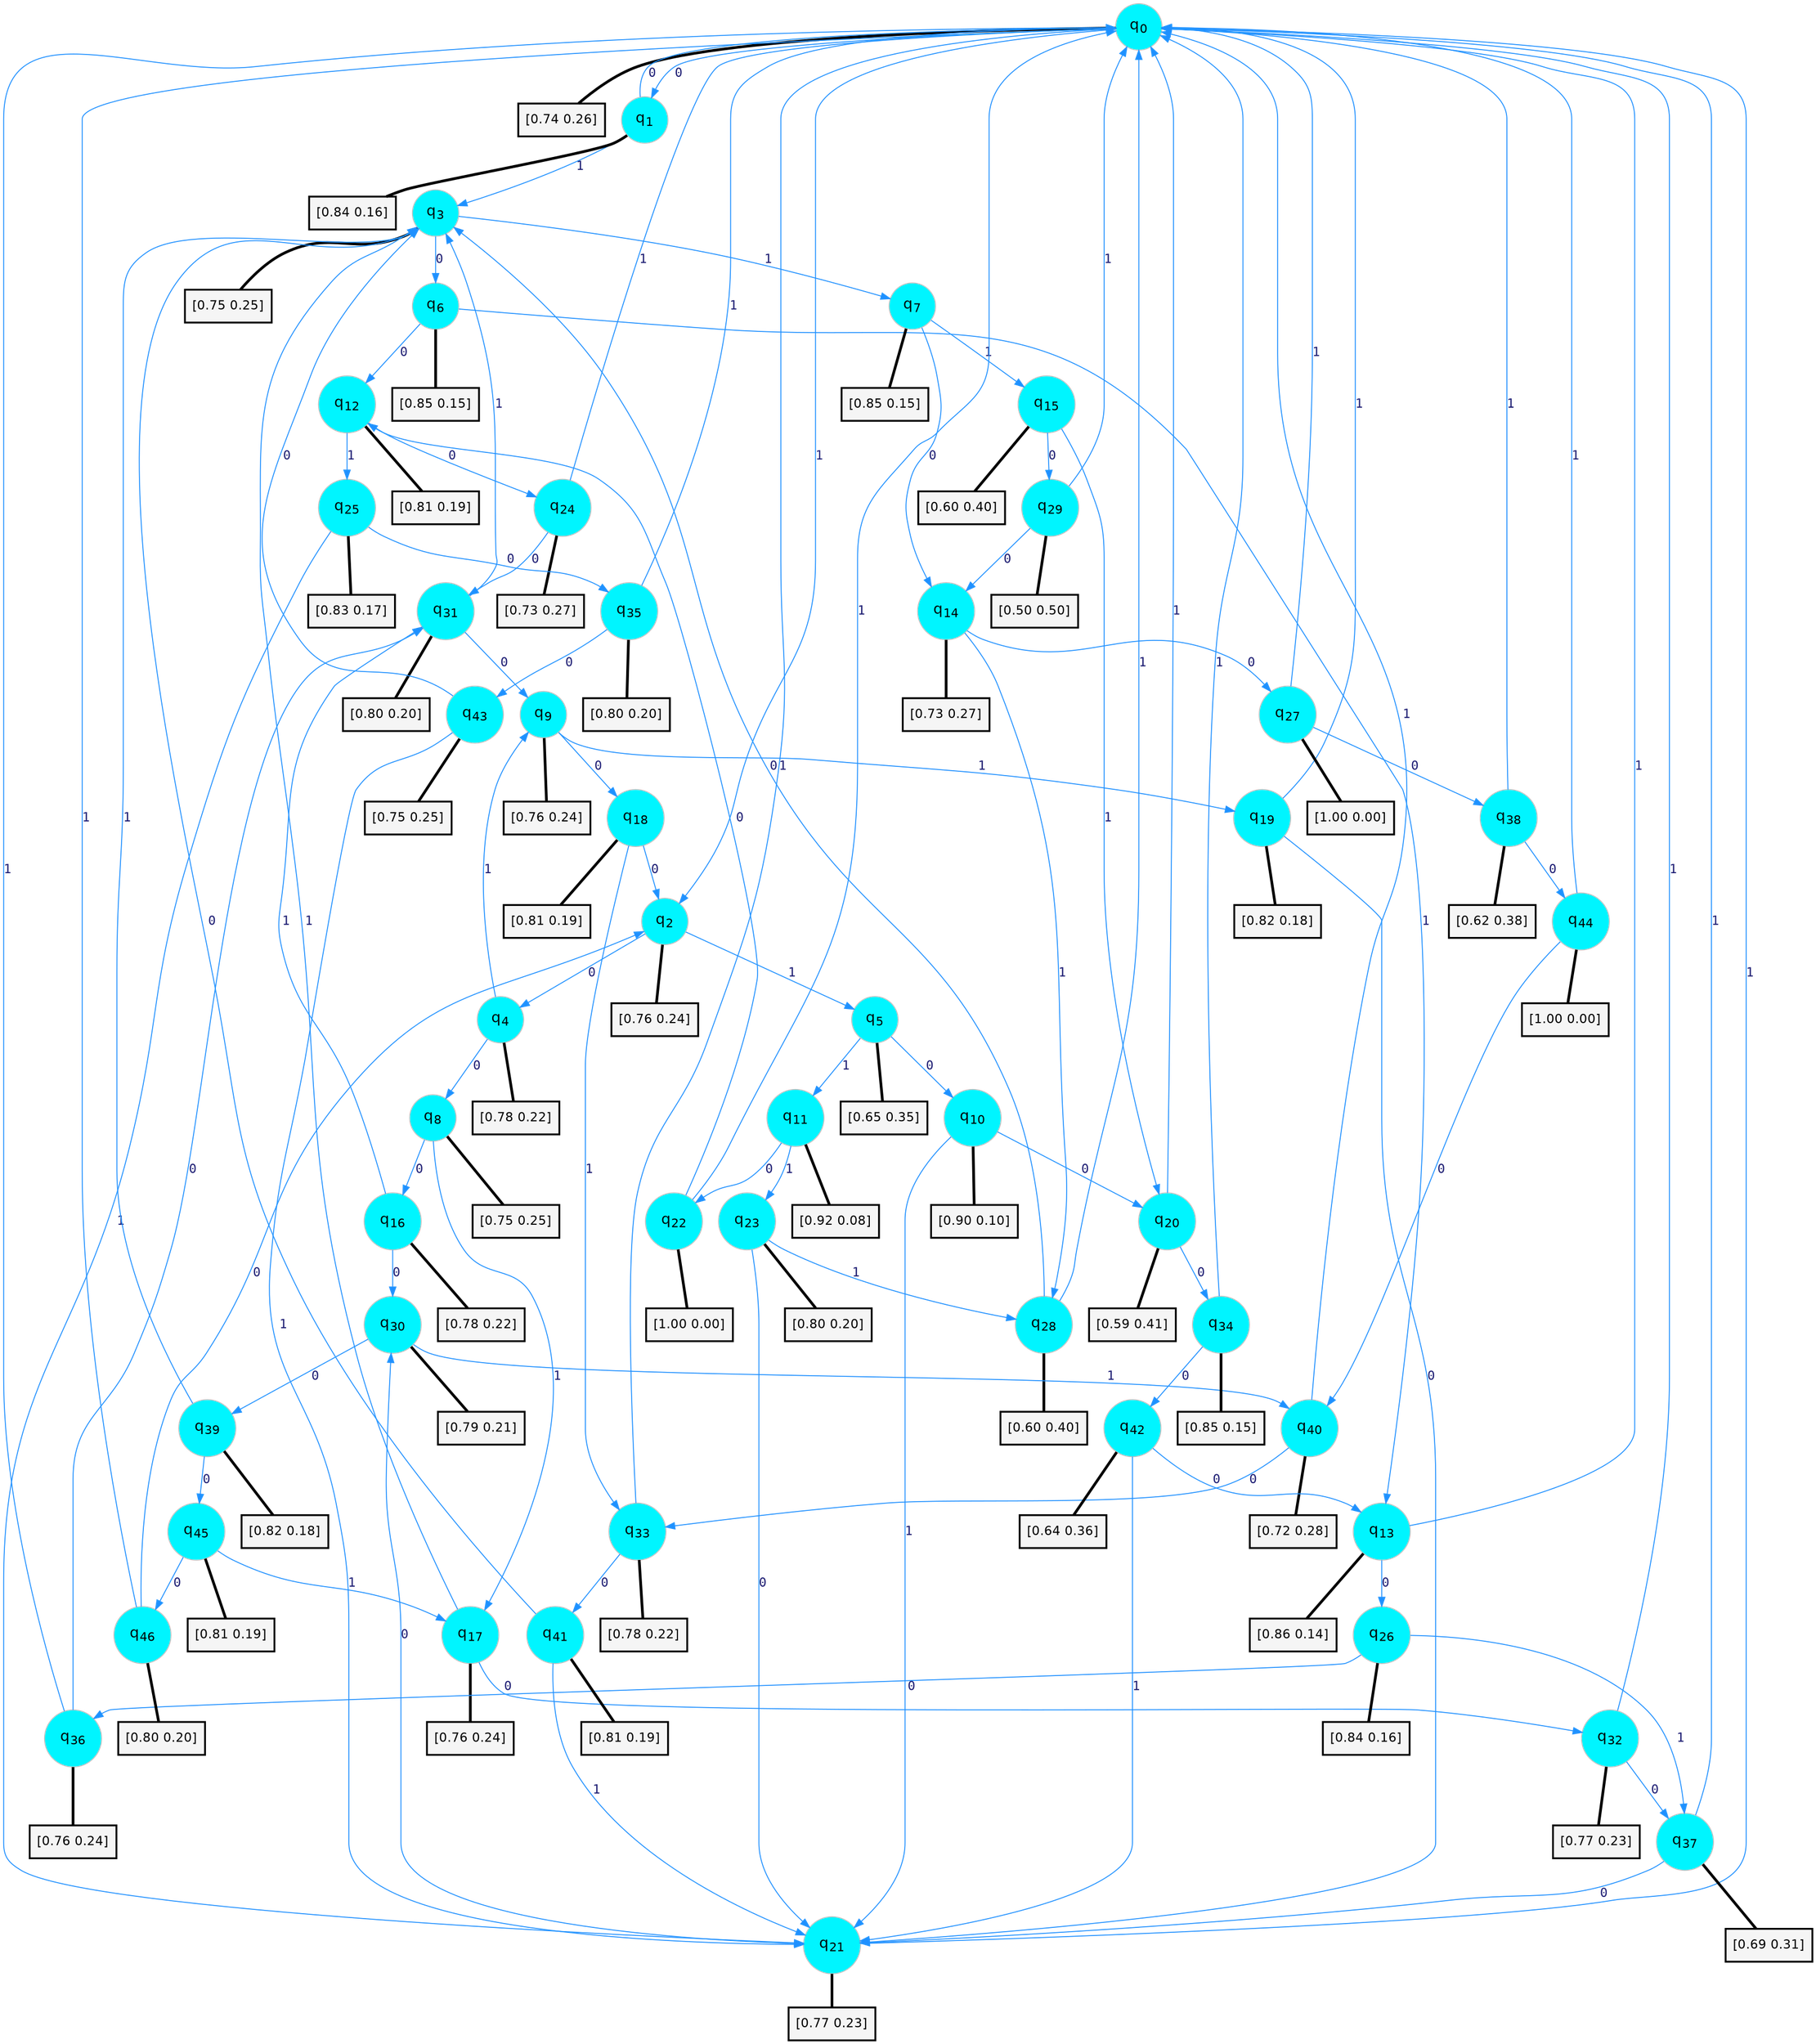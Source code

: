 digraph G {
graph [
bgcolor=transparent, dpi=300, rankdir=TD, size="40,25"];
node [
color=gray, fillcolor=turquoise1, fontcolor=black, fontname=Helvetica, fontsize=16, fontweight=bold, shape=circle, style=filled];
edge [
arrowsize=1, color=dodgerblue1, fontcolor=midnightblue, fontname=courier, fontweight=bold, penwidth=1, style=solid, weight=20];
0[label=<q<SUB>0</SUB>>];
1[label=<q<SUB>1</SUB>>];
2[label=<q<SUB>2</SUB>>];
3[label=<q<SUB>3</SUB>>];
4[label=<q<SUB>4</SUB>>];
5[label=<q<SUB>5</SUB>>];
6[label=<q<SUB>6</SUB>>];
7[label=<q<SUB>7</SUB>>];
8[label=<q<SUB>8</SUB>>];
9[label=<q<SUB>9</SUB>>];
10[label=<q<SUB>10</SUB>>];
11[label=<q<SUB>11</SUB>>];
12[label=<q<SUB>12</SUB>>];
13[label=<q<SUB>13</SUB>>];
14[label=<q<SUB>14</SUB>>];
15[label=<q<SUB>15</SUB>>];
16[label=<q<SUB>16</SUB>>];
17[label=<q<SUB>17</SUB>>];
18[label=<q<SUB>18</SUB>>];
19[label=<q<SUB>19</SUB>>];
20[label=<q<SUB>20</SUB>>];
21[label=<q<SUB>21</SUB>>];
22[label=<q<SUB>22</SUB>>];
23[label=<q<SUB>23</SUB>>];
24[label=<q<SUB>24</SUB>>];
25[label=<q<SUB>25</SUB>>];
26[label=<q<SUB>26</SUB>>];
27[label=<q<SUB>27</SUB>>];
28[label=<q<SUB>28</SUB>>];
29[label=<q<SUB>29</SUB>>];
30[label=<q<SUB>30</SUB>>];
31[label=<q<SUB>31</SUB>>];
32[label=<q<SUB>32</SUB>>];
33[label=<q<SUB>33</SUB>>];
34[label=<q<SUB>34</SUB>>];
35[label=<q<SUB>35</SUB>>];
36[label=<q<SUB>36</SUB>>];
37[label=<q<SUB>37</SUB>>];
38[label=<q<SUB>38</SUB>>];
39[label=<q<SUB>39</SUB>>];
40[label=<q<SUB>40</SUB>>];
41[label=<q<SUB>41</SUB>>];
42[label=<q<SUB>42</SUB>>];
43[label=<q<SUB>43</SUB>>];
44[label=<q<SUB>44</SUB>>];
45[label=<q<SUB>45</SUB>>];
46[label=<q<SUB>46</SUB>>];
47[label="[0.74 0.26]", shape=box,fontcolor=black, fontname=Helvetica, fontsize=14, penwidth=2, fillcolor=whitesmoke,color=black];
48[label="[0.84 0.16]", shape=box,fontcolor=black, fontname=Helvetica, fontsize=14, penwidth=2, fillcolor=whitesmoke,color=black];
49[label="[0.76 0.24]", shape=box,fontcolor=black, fontname=Helvetica, fontsize=14, penwidth=2, fillcolor=whitesmoke,color=black];
50[label="[0.75 0.25]", shape=box,fontcolor=black, fontname=Helvetica, fontsize=14, penwidth=2, fillcolor=whitesmoke,color=black];
51[label="[0.78 0.22]", shape=box,fontcolor=black, fontname=Helvetica, fontsize=14, penwidth=2, fillcolor=whitesmoke,color=black];
52[label="[0.65 0.35]", shape=box,fontcolor=black, fontname=Helvetica, fontsize=14, penwidth=2, fillcolor=whitesmoke,color=black];
53[label="[0.85 0.15]", shape=box,fontcolor=black, fontname=Helvetica, fontsize=14, penwidth=2, fillcolor=whitesmoke,color=black];
54[label="[0.85 0.15]", shape=box,fontcolor=black, fontname=Helvetica, fontsize=14, penwidth=2, fillcolor=whitesmoke,color=black];
55[label="[0.75 0.25]", shape=box,fontcolor=black, fontname=Helvetica, fontsize=14, penwidth=2, fillcolor=whitesmoke,color=black];
56[label="[0.76 0.24]", shape=box,fontcolor=black, fontname=Helvetica, fontsize=14, penwidth=2, fillcolor=whitesmoke,color=black];
57[label="[0.90 0.10]", shape=box,fontcolor=black, fontname=Helvetica, fontsize=14, penwidth=2, fillcolor=whitesmoke,color=black];
58[label="[0.92 0.08]", shape=box,fontcolor=black, fontname=Helvetica, fontsize=14, penwidth=2, fillcolor=whitesmoke,color=black];
59[label="[0.81 0.19]", shape=box,fontcolor=black, fontname=Helvetica, fontsize=14, penwidth=2, fillcolor=whitesmoke,color=black];
60[label="[0.86 0.14]", shape=box,fontcolor=black, fontname=Helvetica, fontsize=14, penwidth=2, fillcolor=whitesmoke,color=black];
61[label="[0.73 0.27]", shape=box,fontcolor=black, fontname=Helvetica, fontsize=14, penwidth=2, fillcolor=whitesmoke,color=black];
62[label="[0.60 0.40]", shape=box,fontcolor=black, fontname=Helvetica, fontsize=14, penwidth=2, fillcolor=whitesmoke,color=black];
63[label="[0.78 0.22]", shape=box,fontcolor=black, fontname=Helvetica, fontsize=14, penwidth=2, fillcolor=whitesmoke,color=black];
64[label="[0.76 0.24]", shape=box,fontcolor=black, fontname=Helvetica, fontsize=14, penwidth=2, fillcolor=whitesmoke,color=black];
65[label="[0.81 0.19]", shape=box,fontcolor=black, fontname=Helvetica, fontsize=14, penwidth=2, fillcolor=whitesmoke,color=black];
66[label="[0.82 0.18]", shape=box,fontcolor=black, fontname=Helvetica, fontsize=14, penwidth=2, fillcolor=whitesmoke,color=black];
67[label="[0.59 0.41]", shape=box,fontcolor=black, fontname=Helvetica, fontsize=14, penwidth=2, fillcolor=whitesmoke,color=black];
68[label="[0.77 0.23]", shape=box,fontcolor=black, fontname=Helvetica, fontsize=14, penwidth=2, fillcolor=whitesmoke,color=black];
69[label="[1.00 0.00]", shape=box,fontcolor=black, fontname=Helvetica, fontsize=14, penwidth=2, fillcolor=whitesmoke,color=black];
70[label="[0.80 0.20]", shape=box,fontcolor=black, fontname=Helvetica, fontsize=14, penwidth=2, fillcolor=whitesmoke,color=black];
71[label="[0.73 0.27]", shape=box,fontcolor=black, fontname=Helvetica, fontsize=14, penwidth=2, fillcolor=whitesmoke,color=black];
72[label="[0.83 0.17]", shape=box,fontcolor=black, fontname=Helvetica, fontsize=14, penwidth=2, fillcolor=whitesmoke,color=black];
73[label="[0.84 0.16]", shape=box,fontcolor=black, fontname=Helvetica, fontsize=14, penwidth=2, fillcolor=whitesmoke,color=black];
74[label="[1.00 0.00]", shape=box,fontcolor=black, fontname=Helvetica, fontsize=14, penwidth=2, fillcolor=whitesmoke,color=black];
75[label="[0.60 0.40]", shape=box,fontcolor=black, fontname=Helvetica, fontsize=14, penwidth=2, fillcolor=whitesmoke,color=black];
76[label="[0.50 0.50]", shape=box,fontcolor=black, fontname=Helvetica, fontsize=14, penwidth=2, fillcolor=whitesmoke,color=black];
77[label="[0.79 0.21]", shape=box,fontcolor=black, fontname=Helvetica, fontsize=14, penwidth=2, fillcolor=whitesmoke,color=black];
78[label="[0.80 0.20]", shape=box,fontcolor=black, fontname=Helvetica, fontsize=14, penwidth=2, fillcolor=whitesmoke,color=black];
79[label="[0.77 0.23]", shape=box,fontcolor=black, fontname=Helvetica, fontsize=14, penwidth=2, fillcolor=whitesmoke,color=black];
80[label="[0.78 0.22]", shape=box,fontcolor=black, fontname=Helvetica, fontsize=14, penwidth=2, fillcolor=whitesmoke,color=black];
81[label="[0.85 0.15]", shape=box,fontcolor=black, fontname=Helvetica, fontsize=14, penwidth=2, fillcolor=whitesmoke,color=black];
82[label="[0.80 0.20]", shape=box,fontcolor=black, fontname=Helvetica, fontsize=14, penwidth=2, fillcolor=whitesmoke,color=black];
83[label="[0.76 0.24]", shape=box,fontcolor=black, fontname=Helvetica, fontsize=14, penwidth=2, fillcolor=whitesmoke,color=black];
84[label="[0.69 0.31]", shape=box,fontcolor=black, fontname=Helvetica, fontsize=14, penwidth=2, fillcolor=whitesmoke,color=black];
85[label="[0.62 0.38]", shape=box,fontcolor=black, fontname=Helvetica, fontsize=14, penwidth=2, fillcolor=whitesmoke,color=black];
86[label="[0.82 0.18]", shape=box,fontcolor=black, fontname=Helvetica, fontsize=14, penwidth=2, fillcolor=whitesmoke,color=black];
87[label="[0.72 0.28]", shape=box,fontcolor=black, fontname=Helvetica, fontsize=14, penwidth=2, fillcolor=whitesmoke,color=black];
88[label="[0.81 0.19]", shape=box,fontcolor=black, fontname=Helvetica, fontsize=14, penwidth=2, fillcolor=whitesmoke,color=black];
89[label="[0.64 0.36]", shape=box,fontcolor=black, fontname=Helvetica, fontsize=14, penwidth=2, fillcolor=whitesmoke,color=black];
90[label="[0.75 0.25]", shape=box,fontcolor=black, fontname=Helvetica, fontsize=14, penwidth=2, fillcolor=whitesmoke,color=black];
91[label="[1.00 0.00]", shape=box,fontcolor=black, fontname=Helvetica, fontsize=14, penwidth=2, fillcolor=whitesmoke,color=black];
92[label="[0.81 0.19]", shape=box,fontcolor=black, fontname=Helvetica, fontsize=14, penwidth=2, fillcolor=whitesmoke,color=black];
93[label="[0.80 0.20]", shape=box,fontcolor=black, fontname=Helvetica, fontsize=14, penwidth=2, fillcolor=whitesmoke,color=black];
0->1 [label=0];
0->2 [label=1];
0->47 [arrowhead=none, penwidth=3,color=black];
1->0 [label=0];
1->3 [label=1];
1->48 [arrowhead=none, penwidth=3,color=black];
2->4 [label=0];
2->5 [label=1];
2->49 [arrowhead=none, penwidth=3,color=black];
3->6 [label=0];
3->7 [label=1];
3->50 [arrowhead=none, penwidth=3,color=black];
4->8 [label=0];
4->9 [label=1];
4->51 [arrowhead=none, penwidth=3,color=black];
5->10 [label=0];
5->11 [label=1];
5->52 [arrowhead=none, penwidth=3,color=black];
6->12 [label=0];
6->13 [label=1];
6->53 [arrowhead=none, penwidth=3,color=black];
7->14 [label=0];
7->15 [label=1];
7->54 [arrowhead=none, penwidth=3,color=black];
8->16 [label=0];
8->17 [label=1];
8->55 [arrowhead=none, penwidth=3,color=black];
9->18 [label=0];
9->19 [label=1];
9->56 [arrowhead=none, penwidth=3,color=black];
10->20 [label=0];
10->21 [label=1];
10->57 [arrowhead=none, penwidth=3,color=black];
11->22 [label=0];
11->23 [label=1];
11->58 [arrowhead=none, penwidth=3,color=black];
12->24 [label=0];
12->25 [label=1];
12->59 [arrowhead=none, penwidth=3,color=black];
13->26 [label=0];
13->0 [label=1];
13->60 [arrowhead=none, penwidth=3,color=black];
14->27 [label=0];
14->28 [label=1];
14->61 [arrowhead=none, penwidth=3,color=black];
15->29 [label=0];
15->20 [label=1];
15->62 [arrowhead=none, penwidth=3,color=black];
16->30 [label=0];
16->31 [label=1];
16->63 [arrowhead=none, penwidth=3,color=black];
17->32 [label=0];
17->3 [label=1];
17->64 [arrowhead=none, penwidth=3,color=black];
18->2 [label=0];
18->33 [label=1];
18->65 [arrowhead=none, penwidth=3,color=black];
19->21 [label=0];
19->0 [label=1];
19->66 [arrowhead=none, penwidth=3,color=black];
20->34 [label=0];
20->0 [label=1];
20->67 [arrowhead=none, penwidth=3,color=black];
21->30 [label=0];
21->0 [label=1];
21->68 [arrowhead=none, penwidth=3,color=black];
22->12 [label=0];
22->0 [label=1];
22->69 [arrowhead=none, penwidth=3,color=black];
23->21 [label=0];
23->28 [label=1];
23->70 [arrowhead=none, penwidth=3,color=black];
24->31 [label=0];
24->0 [label=1];
24->71 [arrowhead=none, penwidth=3,color=black];
25->35 [label=0];
25->21 [label=1];
25->72 [arrowhead=none, penwidth=3,color=black];
26->36 [label=0];
26->37 [label=1];
26->73 [arrowhead=none, penwidth=3,color=black];
27->38 [label=0];
27->0 [label=1];
27->74 [arrowhead=none, penwidth=3,color=black];
28->3 [label=0];
28->0 [label=1];
28->75 [arrowhead=none, penwidth=3,color=black];
29->14 [label=0];
29->0 [label=1];
29->76 [arrowhead=none, penwidth=3,color=black];
30->39 [label=0];
30->40 [label=1];
30->77 [arrowhead=none, penwidth=3,color=black];
31->9 [label=0];
31->3 [label=1];
31->78 [arrowhead=none, penwidth=3,color=black];
32->37 [label=0];
32->0 [label=1];
32->79 [arrowhead=none, penwidth=3,color=black];
33->41 [label=0];
33->0 [label=1];
33->80 [arrowhead=none, penwidth=3,color=black];
34->42 [label=0];
34->0 [label=1];
34->81 [arrowhead=none, penwidth=3,color=black];
35->43 [label=0];
35->0 [label=1];
35->82 [arrowhead=none, penwidth=3,color=black];
36->31 [label=0];
36->0 [label=1];
36->83 [arrowhead=none, penwidth=3,color=black];
37->21 [label=0];
37->0 [label=1];
37->84 [arrowhead=none, penwidth=3,color=black];
38->44 [label=0];
38->0 [label=1];
38->85 [arrowhead=none, penwidth=3,color=black];
39->45 [label=0];
39->3 [label=1];
39->86 [arrowhead=none, penwidth=3,color=black];
40->33 [label=0];
40->0 [label=1];
40->87 [arrowhead=none, penwidth=3,color=black];
41->3 [label=0];
41->21 [label=1];
41->88 [arrowhead=none, penwidth=3,color=black];
42->13 [label=0];
42->21 [label=1];
42->89 [arrowhead=none, penwidth=3,color=black];
43->3 [label=0];
43->21 [label=1];
43->90 [arrowhead=none, penwidth=3,color=black];
44->40 [label=0];
44->0 [label=1];
44->91 [arrowhead=none, penwidth=3,color=black];
45->46 [label=0];
45->17 [label=1];
45->92 [arrowhead=none, penwidth=3,color=black];
46->2 [label=0];
46->0 [label=1];
46->93 [arrowhead=none, penwidth=3,color=black];
}
